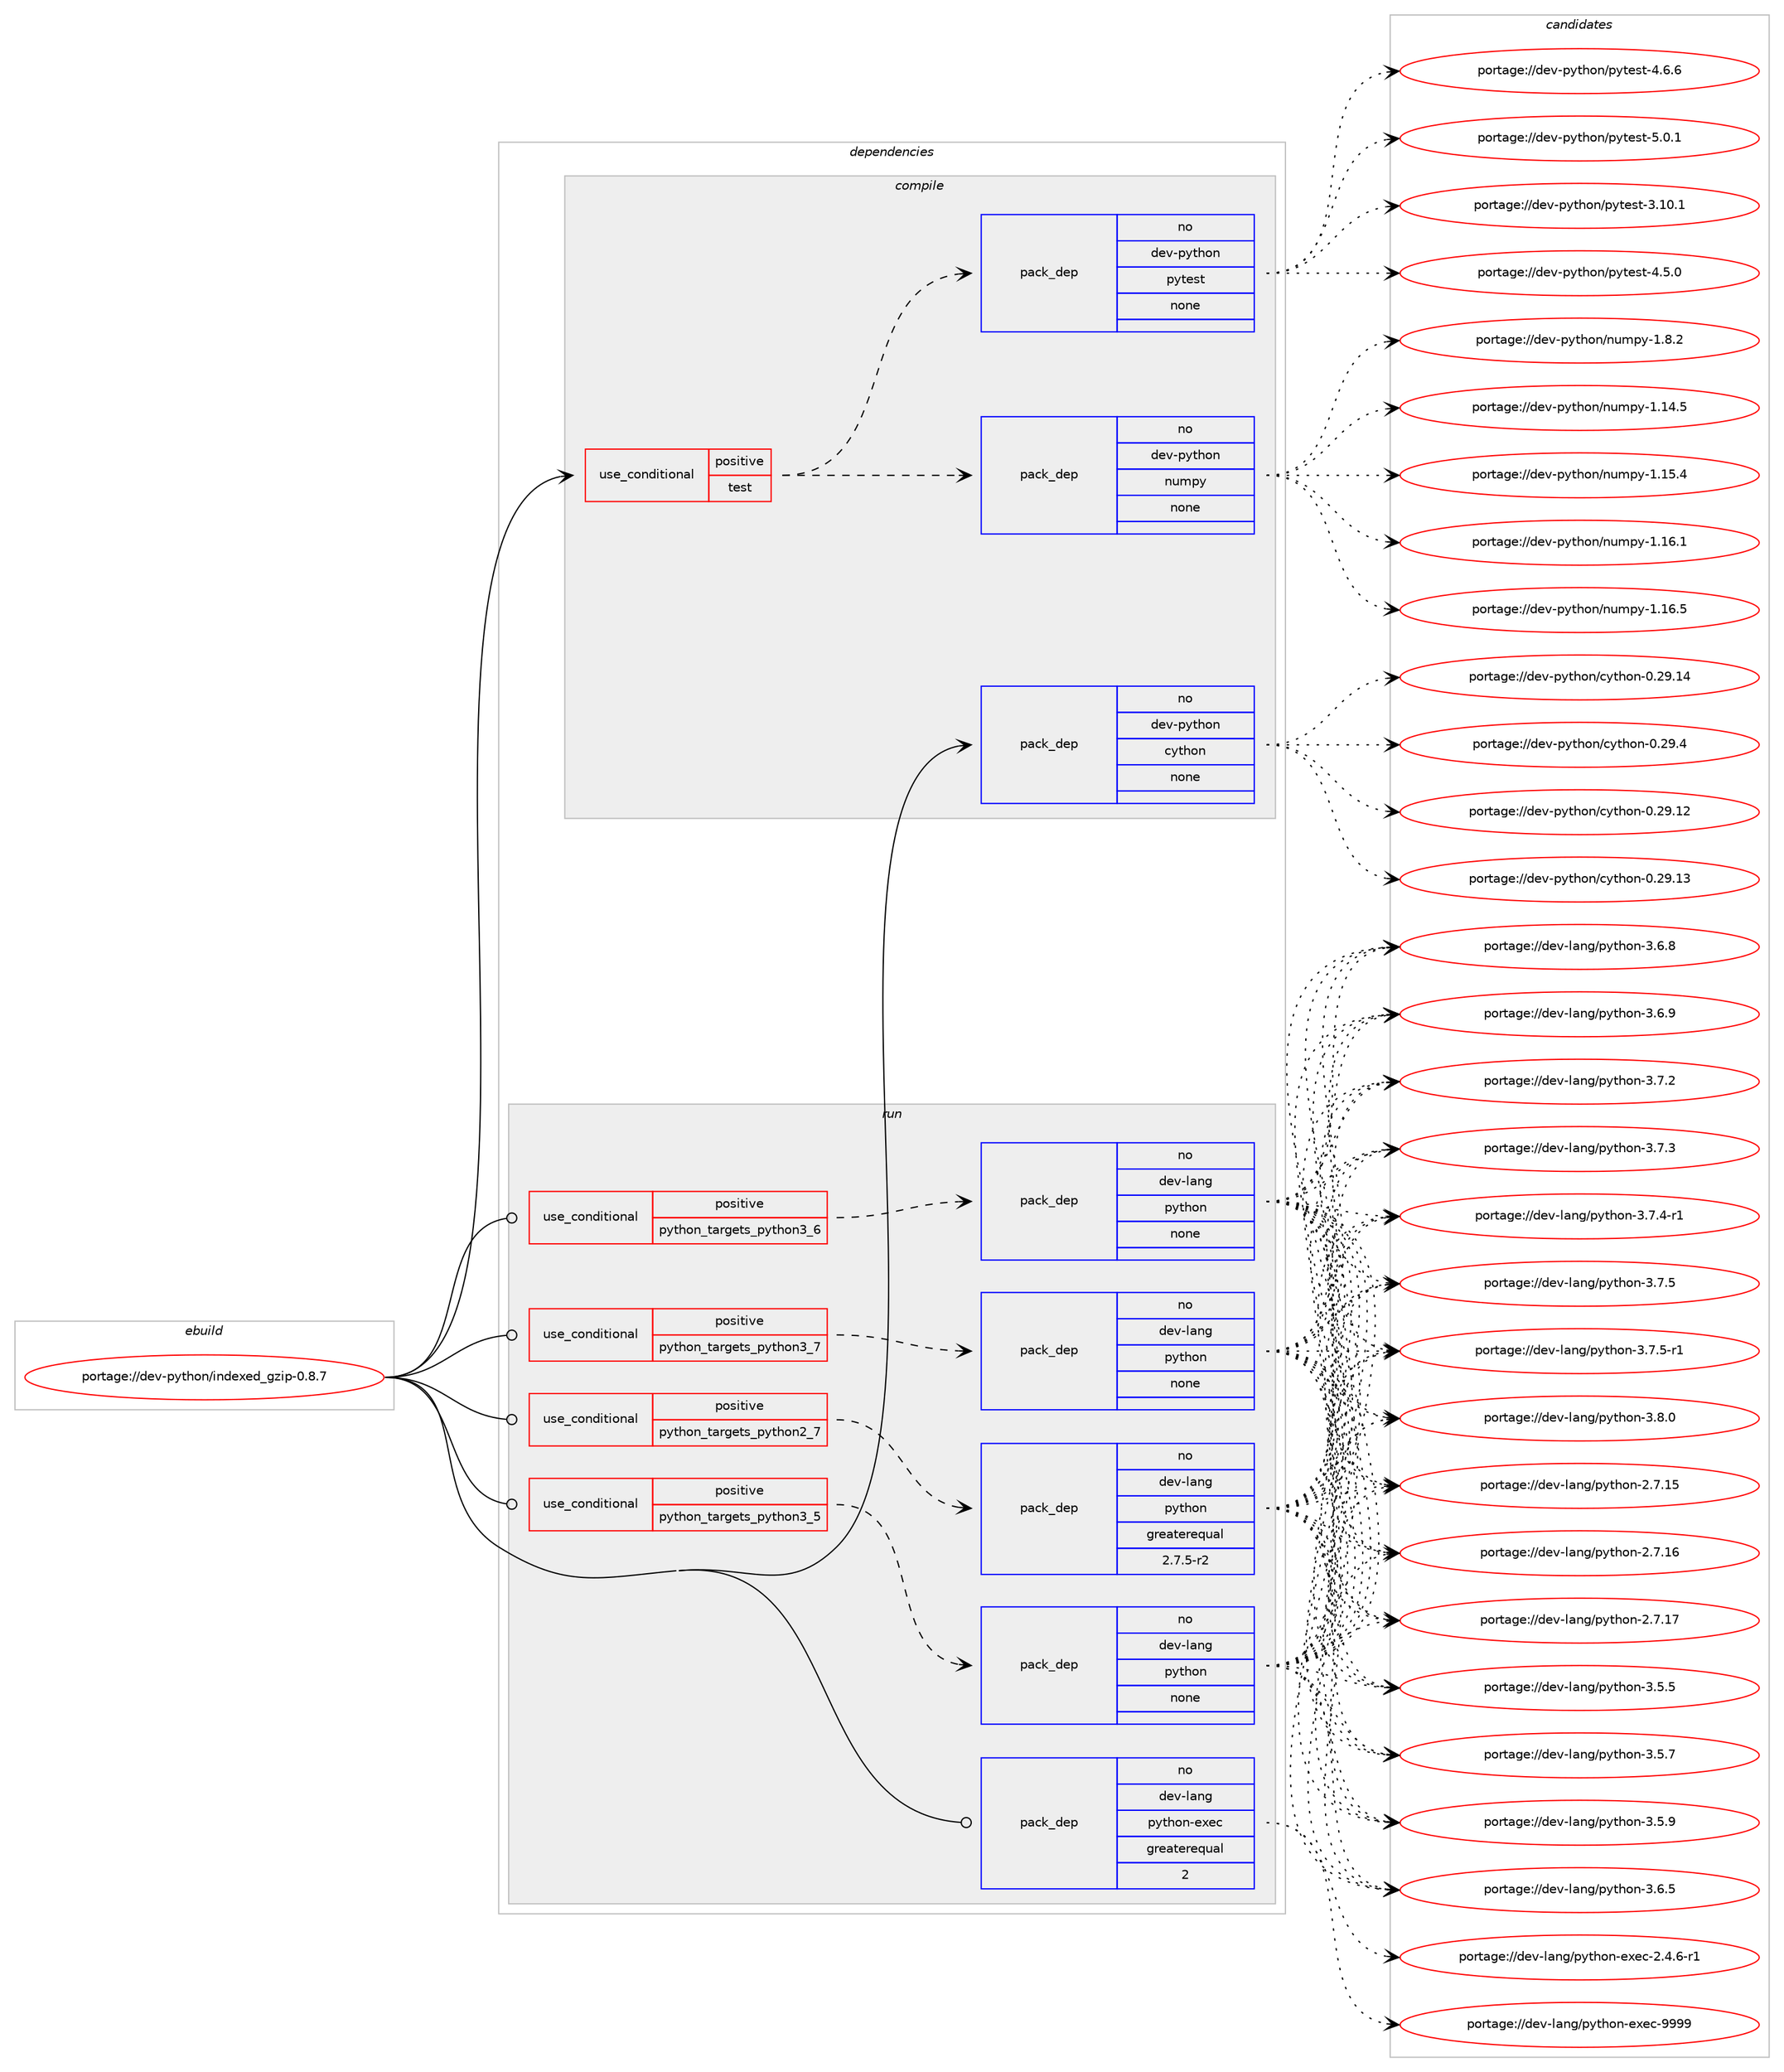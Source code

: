 digraph prolog {

# *************
# Graph options
# *************

newrank=true;
concentrate=true;
compound=true;
graph [rankdir=LR,fontname=Helvetica,fontsize=10,ranksep=1.5];#, ranksep=2.5, nodesep=0.2];
edge  [arrowhead=vee];
node  [fontname=Helvetica,fontsize=10];

# **********
# The ebuild
# **********

subgraph cluster_leftcol {
color=gray;
rank=same;
label=<<i>ebuild</i>>;
id [label="portage://dev-python/indexed_gzip-0.8.7", color=red, width=4, href="../dev-python/indexed_gzip-0.8.7.svg"];
}

# ****************
# The dependencies
# ****************

subgraph cluster_midcol {
color=gray;
label=<<i>dependencies</i>>;
subgraph cluster_compile {
fillcolor="#eeeeee";
style=filled;
label=<<i>compile</i>>;
subgraph cond30112 {
dependency144288 [label=<<TABLE BORDER="0" CELLBORDER="1" CELLSPACING="0" CELLPADDING="4"><TR><TD ROWSPAN="3" CELLPADDING="10">use_conditional</TD></TR><TR><TD>positive</TD></TR><TR><TD>test</TD></TR></TABLE>>, shape=none, color=red];
subgraph pack110856 {
dependency144289 [label=<<TABLE BORDER="0" CELLBORDER="1" CELLSPACING="0" CELLPADDING="4" WIDTH="220"><TR><TD ROWSPAN="6" CELLPADDING="30">pack_dep</TD></TR><TR><TD WIDTH="110">no</TD></TR><TR><TD>dev-python</TD></TR><TR><TD>numpy</TD></TR><TR><TD>none</TD></TR><TR><TD></TD></TR></TABLE>>, shape=none, color=blue];
}
dependency144288:e -> dependency144289:w [weight=20,style="dashed",arrowhead="vee"];
subgraph pack110857 {
dependency144290 [label=<<TABLE BORDER="0" CELLBORDER="1" CELLSPACING="0" CELLPADDING="4" WIDTH="220"><TR><TD ROWSPAN="6" CELLPADDING="30">pack_dep</TD></TR><TR><TD WIDTH="110">no</TD></TR><TR><TD>dev-python</TD></TR><TR><TD>pytest</TD></TR><TR><TD>none</TD></TR><TR><TD></TD></TR></TABLE>>, shape=none, color=blue];
}
dependency144288:e -> dependency144290:w [weight=20,style="dashed",arrowhead="vee"];
}
id:e -> dependency144288:w [weight=20,style="solid",arrowhead="vee"];
subgraph pack110858 {
dependency144291 [label=<<TABLE BORDER="0" CELLBORDER="1" CELLSPACING="0" CELLPADDING="4" WIDTH="220"><TR><TD ROWSPAN="6" CELLPADDING="30">pack_dep</TD></TR><TR><TD WIDTH="110">no</TD></TR><TR><TD>dev-python</TD></TR><TR><TD>cython</TD></TR><TR><TD>none</TD></TR><TR><TD></TD></TR></TABLE>>, shape=none, color=blue];
}
id:e -> dependency144291:w [weight=20,style="solid",arrowhead="vee"];
}
subgraph cluster_compileandrun {
fillcolor="#eeeeee";
style=filled;
label=<<i>compile and run</i>>;
}
subgraph cluster_run {
fillcolor="#eeeeee";
style=filled;
label=<<i>run</i>>;
subgraph cond30113 {
dependency144292 [label=<<TABLE BORDER="0" CELLBORDER="1" CELLSPACING="0" CELLPADDING="4"><TR><TD ROWSPAN="3" CELLPADDING="10">use_conditional</TD></TR><TR><TD>positive</TD></TR><TR><TD>python_targets_python2_7</TD></TR></TABLE>>, shape=none, color=red];
subgraph pack110859 {
dependency144293 [label=<<TABLE BORDER="0" CELLBORDER="1" CELLSPACING="0" CELLPADDING="4" WIDTH="220"><TR><TD ROWSPAN="6" CELLPADDING="30">pack_dep</TD></TR><TR><TD WIDTH="110">no</TD></TR><TR><TD>dev-lang</TD></TR><TR><TD>python</TD></TR><TR><TD>greaterequal</TD></TR><TR><TD>2.7.5-r2</TD></TR></TABLE>>, shape=none, color=blue];
}
dependency144292:e -> dependency144293:w [weight=20,style="dashed",arrowhead="vee"];
}
id:e -> dependency144292:w [weight=20,style="solid",arrowhead="odot"];
subgraph cond30114 {
dependency144294 [label=<<TABLE BORDER="0" CELLBORDER="1" CELLSPACING="0" CELLPADDING="4"><TR><TD ROWSPAN="3" CELLPADDING="10">use_conditional</TD></TR><TR><TD>positive</TD></TR><TR><TD>python_targets_python3_5</TD></TR></TABLE>>, shape=none, color=red];
subgraph pack110860 {
dependency144295 [label=<<TABLE BORDER="0" CELLBORDER="1" CELLSPACING="0" CELLPADDING="4" WIDTH="220"><TR><TD ROWSPAN="6" CELLPADDING="30">pack_dep</TD></TR><TR><TD WIDTH="110">no</TD></TR><TR><TD>dev-lang</TD></TR><TR><TD>python</TD></TR><TR><TD>none</TD></TR><TR><TD></TD></TR></TABLE>>, shape=none, color=blue];
}
dependency144294:e -> dependency144295:w [weight=20,style="dashed",arrowhead="vee"];
}
id:e -> dependency144294:w [weight=20,style="solid",arrowhead="odot"];
subgraph cond30115 {
dependency144296 [label=<<TABLE BORDER="0" CELLBORDER="1" CELLSPACING="0" CELLPADDING="4"><TR><TD ROWSPAN="3" CELLPADDING="10">use_conditional</TD></TR><TR><TD>positive</TD></TR><TR><TD>python_targets_python3_6</TD></TR></TABLE>>, shape=none, color=red];
subgraph pack110861 {
dependency144297 [label=<<TABLE BORDER="0" CELLBORDER="1" CELLSPACING="0" CELLPADDING="4" WIDTH="220"><TR><TD ROWSPAN="6" CELLPADDING="30">pack_dep</TD></TR><TR><TD WIDTH="110">no</TD></TR><TR><TD>dev-lang</TD></TR><TR><TD>python</TD></TR><TR><TD>none</TD></TR><TR><TD></TD></TR></TABLE>>, shape=none, color=blue];
}
dependency144296:e -> dependency144297:w [weight=20,style="dashed",arrowhead="vee"];
}
id:e -> dependency144296:w [weight=20,style="solid",arrowhead="odot"];
subgraph cond30116 {
dependency144298 [label=<<TABLE BORDER="0" CELLBORDER="1" CELLSPACING="0" CELLPADDING="4"><TR><TD ROWSPAN="3" CELLPADDING="10">use_conditional</TD></TR><TR><TD>positive</TD></TR><TR><TD>python_targets_python3_7</TD></TR></TABLE>>, shape=none, color=red];
subgraph pack110862 {
dependency144299 [label=<<TABLE BORDER="0" CELLBORDER="1" CELLSPACING="0" CELLPADDING="4" WIDTH="220"><TR><TD ROWSPAN="6" CELLPADDING="30">pack_dep</TD></TR><TR><TD WIDTH="110">no</TD></TR><TR><TD>dev-lang</TD></TR><TR><TD>python</TD></TR><TR><TD>none</TD></TR><TR><TD></TD></TR></TABLE>>, shape=none, color=blue];
}
dependency144298:e -> dependency144299:w [weight=20,style="dashed",arrowhead="vee"];
}
id:e -> dependency144298:w [weight=20,style="solid",arrowhead="odot"];
subgraph pack110863 {
dependency144300 [label=<<TABLE BORDER="0" CELLBORDER="1" CELLSPACING="0" CELLPADDING="4" WIDTH="220"><TR><TD ROWSPAN="6" CELLPADDING="30">pack_dep</TD></TR><TR><TD WIDTH="110">no</TD></TR><TR><TD>dev-lang</TD></TR><TR><TD>python-exec</TD></TR><TR><TD>greaterequal</TD></TR><TR><TD>2</TD></TR></TABLE>>, shape=none, color=blue];
}
id:e -> dependency144300:w [weight=20,style="solid",arrowhead="odot"];
}
}

# **************
# The candidates
# **************

subgraph cluster_choices {
rank=same;
color=gray;
label=<<i>candidates</i>>;

subgraph choice110856 {
color=black;
nodesep=1;
choiceportage100101118451121211161041111104711011710911212145494649524653 [label="portage://dev-python/numpy-1.14.5", color=red, width=4,href="../dev-python/numpy-1.14.5.svg"];
choiceportage100101118451121211161041111104711011710911212145494649534652 [label="portage://dev-python/numpy-1.15.4", color=red, width=4,href="../dev-python/numpy-1.15.4.svg"];
choiceportage100101118451121211161041111104711011710911212145494649544649 [label="portage://dev-python/numpy-1.16.1", color=red, width=4,href="../dev-python/numpy-1.16.1.svg"];
choiceportage100101118451121211161041111104711011710911212145494649544653 [label="portage://dev-python/numpy-1.16.5", color=red, width=4,href="../dev-python/numpy-1.16.5.svg"];
choiceportage1001011184511212111610411111047110117109112121454946564650 [label="portage://dev-python/numpy-1.8.2", color=red, width=4,href="../dev-python/numpy-1.8.2.svg"];
dependency144289:e -> choiceportage100101118451121211161041111104711011710911212145494649524653:w [style=dotted,weight="100"];
dependency144289:e -> choiceportage100101118451121211161041111104711011710911212145494649534652:w [style=dotted,weight="100"];
dependency144289:e -> choiceportage100101118451121211161041111104711011710911212145494649544649:w [style=dotted,weight="100"];
dependency144289:e -> choiceportage100101118451121211161041111104711011710911212145494649544653:w [style=dotted,weight="100"];
dependency144289:e -> choiceportage1001011184511212111610411111047110117109112121454946564650:w [style=dotted,weight="100"];
}
subgraph choice110857 {
color=black;
nodesep=1;
choiceportage100101118451121211161041111104711212111610111511645514649484649 [label="portage://dev-python/pytest-3.10.1", color=red, width=4,href="../dev-python/pytest-3.10.1.svg"];
choiceportage1001011184511212111610411111047112121116101115116455246534648 [label="portage://dev-python/pytest-4.5.0", color=red, width=4,href="../dev-python/pytest-4.5.0.svg"];
choiceportage1001011184511212111610411111047112121116101115116455246544654 [label="portage://dev-python/pytest-4.6.6", color=red, width=4,href="../dev-python/pytest-4.6.6.svg"];
choiceportage1001011184511212111610411111047112121116101115116455346484649 [label="portage://dev-python/pytest-5.0.1", color=red, width=4,href="../dev-python/pytest-5.0.1.svg"];
dependency144290:e -> choiceportage100101118451121211161041111104711212111610111511645514649484649:w [style=dotted,weight="100"];
dependency144290:e -> choiceportage1001011184511212111610411111047112121116101115116455246534648:w [style=dotted,weight="100"];
dependency144290:e -> choiceportage1001011184511212111610411111047112121116101115116455246544654:w [style=dotted,weight="100"];
dependency144290:e -> choiceportage1001011184511212111610411111047112121116101115116455346484649:w [style=dotted,weight="100"];
}
subgraph choice110858 {
color=black;
nodesep=1;
choiceportage1001011184511212111610411111047991211161041111104548465057464950 [label="portage://dev-python/cython-0.29.12", color=red, width=4,href="../dev-python/cython-0.29.12.svg"];
choiceportage1001011184511212111610411111047991211161041111104548465057464951 [label="portage://dev-python/cython-0.29.13", color=red, width=4,href="../dev-python/cython-0.29.13.svg"];
choiceportage1001011184511212111610411111047991211161041111104548465057464952 [label="portage://dev-python/cython-0.29.14", color=red, width=4,href="../dev-python/cython-0.29.14.svg"];
choiceportage10010111845112121116104111110479912111610411111045484650574652 [label="portage://dev-python/cython-0.29.4", color=red, width=4,href="../dev-python/cython-0.29.4.svg"];
dependency144291:e -> choiceportage1001011184511212111610411111047991211161041111104548465057464950:w [style=dotted,weight="100"];
dependency144291:e -> choiceportage1001011184511212111610411111047991211161041111104548465057464951:w [style=dotted,weight="100"];
dependency144291:e -> choiceportage1001011184511212111610411111047991211161041111104548465057464952:w [style=dotted,weight="100"];
dependency144291:e -> choiceportage10010111845112121116104111110479912111610411111045484650574652:w [style=dotted,weight="100"];
}
subgraph choice110859 {
color=black;
nodesep=1;
choiceportage10010111845108971101034711212111610411111045504655464953 [label="portage://dev-lang/python-2.7.15", color=red, width=4,href="../dev-lang/python-2.7.15.svg"];
choiceportage10010111845108971101034711212111610411111045504655464954 [label="portage://dev-lang/python-2.7.16", color=red, width=4,href="../dev-lang/python-2.7.16.svg"];
choiceportage10010111845108971101034711212111610411111045504655464955 [label="portage://dev-lang/python-2.7.17", color=red, width=4,href="../dev-lang/python-2.7.17.svg"];
choiceportage100101118451089711010347112121116104111110455146534653 [label="portage://dev-lang/python-3.5.5", color=red, width=4,href="../dev-lang/python-3.5.5.svg"];
choiceportage100101118451089711010347112121116104111110455146534655 [label="portage://dev-lang/python-3.5.7", color=red, width=4,href="../dev-lang/python-3.5.7.svg"];
choiceportage100101118451089711010347112121116104111110455146534657 [label="portage://dev-lang/python-3.5.9", color=red, width=4,href="../dev-lang/python-3.5.9.svg"];
choiceportage100101118451089711010347112121116104111110455146544653 [label="portage://dev-lang/python-3.6.5", color=red, width=4,href="../dev-lang/python-3.6.5.svg"];
choiceportage100101118451089711010347112121116104111110455146544656 [label="portage://dev-lang/python-3.6.8", color=red, width=4,href="../dev-lang/python-3.6.8.svg"];
choiceportage100101118451089711010347112121116104111110455146544657 [label="portage://dev-lang/python-3.6.9", color=red, width=4,href="../dev-lang/python-3.6.9.svg"];
choiceportage100101118451089711010347112121116104111110455146554650 [label="portage://dev-lang/python-3.7.2", color=red, width=4,href="../dev-lang/python-3.7.2.svg"];
choiceportage100101118451089711010347112121116104111110455146554651 [label="portage://dev-lang/python-3.7.3", color=red, width=4,href="../dev-lang/python-3.7.3.svg"];
choiceportage1001011184510897110103471121211161041111104551465546524511449 [label="portage://dev-lang/python-3.7.4-r1", color=red, width=4,href="../dev-lang/python-3.7.4-r1.svg"];
choiceportage100101118451089711010347112121116104111110455146554653 [label="portage://dev-lang/python-3.7.5", color=red, width=4,href="../dev-lang/python-3.7.5.svg"];
choiceportage1001011184510897110103471121211161041111104551465546534511449 [label="portage://dev-lang/python-3.7.5-r1", color=red, width=4,href="../dev-lang/python-3.7.5-r1.svg"];
choiceportage100101118451089711010347112121116104111110455146564648 [label="portage://dev-lang/python-3.8.0", color=red, width=4,href="../dev-lang/python-3.8.0.svg"];
dependency144293:e -> choiceportage10010111845108971101034711212111610411111045504655464953:w [style=dotted,weight="100"];
dependency144293:e -> choiceportage10010111845108971101034711212111610411111045504655464954:w [style=dotted,weight="100"];
dependency144293:e -> choiceportage10010111845108971101034711212111610411111045504655464955:w [style=dotted,weight="100"];
dependency144293:e -> choiceportage100101118451089711010347112121116104111110455146534653:w [style=dotted,weight="100"];
dependency144293:e -> choiceportage100101118451089711010347112121116104111110455146534655:w [style=dotted,weight="100"];
dependency144293:e -> choiceportage100101118451089711010347112121116104111110455146534657:w [style=dotted,weight="100"];
dependency144293:e -> choiceportage100101118451089711010347112121116104111110455146544653:w [style=dotted,weight="100"];
dependency144293:e -> choiceportage100101118451089711010347112121116104111110455146544656:w [style=dotted,weight="100"];
dependency144293:e -> choiceportage100101118451089711010347112121116104111110455146544657:w [style=dotted,weight="100"];
dependency144293:e -> choiceportage100101118451089711010347112121116104111110455146554650:w [style=dotted,weight="100"];
dependency144293:e -> choiceportage100101118451089711010347112121116104111110455146554651:w [style=dotted,weight="100"];
dependency144293:e -> choiceportage1001011184510897110103471121211161041111104551465546524511449:w [style=dotted,weight="100"];
dependency144293:e -> choiceportage100101118451089711010347112121116104111110455146554653:w [style=dotted,weight="100"];
dependency144293:e -> choiceportage1001011184510897110103471121211161041111104551465546534511449:w [style=dotted,weight="100"];
dependency144293:e -> choiceportage100101118451089711010347112121116104111110455146564648:w [style=dotted,weight="100"];
}
subgraph choice110860 {
color=black;
nodesep=1;
choiceportage10010111845108971101034711212111610411111045504655464953 [label="portage://dev-lang/python-2.7.15", color=red, width=4,href="../dev-lang/python-2.7.15.svg"];
choiceportage10010111845108971101034711212111610411111045504655464954 [label="portage://dev-lang/python-2.7.16", color=red, width=4,href="../dev-lang/python-2.7.16.svg"];
choiceportage10010111845108971101034711212111610411111045504655464955 [label="portage://dev-lang/python-2.7.17", color=red, width=4,href="../dev-lang/python-2.7.17.svg"];
choiceportage100101118451089711010347112121116104111110455146534653 [label="portage://dev-lang/python-3.5.5", color=red, width=4,href="../dev-lang/python-3.5.5.svg"];
choiceportage100101118451089711010347112121116104111110455146534655 [label="portage://dev-lang/python-3.5.7", color=red, width=4,href="../dev-lang/python-3.5.7.svg"];
choiceportage100101118451089711010347112121116104111110455146534657 [label="portage://dev-lang/python-3.5.9", color=red, width=4,href="../dev-lang/python-3.5.9.svg"];
choiceportage100101118451089711010347112121116104111110455146544653 [label="portage://dev-lang/python-3.6.5", color=red, width=4,href="../dev-lang/python-3.6.5.svg"];
choiceportage100101118451089711010347112121116104111110455146544656 [label="portage://dev-lang/python-3.6.8", color=red, width=4,href="../dev-lang/python-3.6.8.svg"];
choiceportage100101118451089711010347112121116104111110455146544657 [label="portage://dev-lang/python-3.6.9", color=red, width=4,href="../dev-lang/python-3.6.9.svg"];
choiceportage100101118451089711010347112121116104111110455146554650 [label="portage://dev-lang/python-3.7.2", color=red, width=4,href="../dev-lang/python-3.7.2.svg"];
choiceportage100101118451089711010347112121116104111110455146554651 [label="portage://dev-lang/python-3.7.3", color=red, width=4,href="../dev-lang/python-3.7.3.svg"];
choiceportage1001011184510897110103471121211161041111104551465546524511449 [label="portage://dev-lang/python-3.7.4-r1", color=red, width=4,href="../dev-lang/python-3.7.4-r1.svg"];
choiceportage100101118451089711010347112121116104111110455146554653 [label="portage://dev-lang/python-3.7.5", color=red, width=4,href="../dev-lang/python-3.7.5.svg"];
choiceportage1001011184510897110103471121211161041111104551465546534511449 [label="portage://dev-lang/python-3.7.5-r1", color=red, width=4,href="../dev-lang/python-3.7.5-r1.svg"];
choiceportage100101118451089711010347112121116104111110455146564648 [label="portage://dev-lang/python-3.8.0", color=red, width=4,href="../dev-lang/python-3.8.0.svg"];
dependency144295:e -> choiceportage10010111845108971101034711212111610411111045504655464953:w [style=dotted,weight="100"];
dependency144295:e -> choiceportage10010111845108971101034711212111610411111045504655464954:w [style=dotted,weight="100"];
dependency144295:e -> choiceportage10010111845108971101034711212111610411111045504655464955:w [style=dotted,weight="100"];
dependency144295:e -> choiceportage100101118451089711010347112121116104111110455146534653:w [style=dotted,weight="100"];
dependency144295:e -> choiceportage100101118451089711010347112121116104111110455146534655:w [style=dotted,weight="100"];
dependency144295:e -> choiceportage100101118451089711010347112121116104111110455146534657:w [style=dotted,weight="100"];
dependency144295:e -> choiceportage100101118451089711010347112121116104111110455146544653:w [style=dotted,weight="100"];
dependency144295:e -> choiceportage100101118451089711010347112121116104111110455146544656:w [style=dotted,weight="100"];
dependency144295:e -> choiceportage100101118451089711010347112121116104111110455146544657:w [style=dotted,weight="100"];
dependency144295:e -> choiceportage100101118451089711010347112121116104111110455146554650:w [style=dotted,weight="100"];
dependency144295:e -> choiceportage100101118451089711010347112121116104111110455146554651:w [style=dotted,weight="100"];
dependency144295:e -> choiceportage1001011184510897110103471121211161041111104551465546524511449:w [style=dotted,weight="100"];
dependency144295:e -> choiceportage100101118451089711010347112121116104111110455146554653:w [style=dotted,weight="100"];
dependency144295:e -> choiceportage1001011184510897110103471121211161041111104551465546534511449:w [style=dotted,weight="100"];
dependency144295:e -> choiceportage100101118451089711010347112121116104111110455146564648:w [style=dotted,weight="100"];
}
subgraph choice110861 {
color=black;
nodesep=1;
choiceportage10010111845108971101034711212111610411111045504655464953 [label="portage://dev-lang/python-2.7.15", color=red, width=4,href="../dev-lang/python-2.7.15.svg"];
choiceportage10010111845108971101034711212111610411111045504655464954 [label="portage://dev-lang/python-2.7.16", color=red, width=4,href="../dev-lang/python-2.7.16.svg"];
choiceportage10010111845108971101034711212111610411111045504655464955 [label="portage://dev-lang/python-2.7.17", color=red, width=4,href="../dev-lang/python-2.7.17.svg"];
choiceportage100101118451089711010347112121116104111110455146534653 [label="portage://dev-lang/python-3.5.5", color=red, width=4,href="../dev-lang/python-3.5.5.svg"];
choiceportage100101118451089711010347112121116104111110455146534655 [label="portage://dev-lang/python-3.5.7", color=red, width=4,href="../dev-lang/python-3.5.7.svg"];
choiceportage100101118451089711010347112121116104111110455146534657 [label="portage://dev-lang/python-3.5.9", color=red, width=4,href="../dev-lang/python-3.5.9.svg"];
choiceportage100101118451089711010347112121116104111110455146544653 [label="portage://dev-lang/python-3.6.5", color=red, width=4,href="../dev-lang/python-3.6.5.svg"];
choiceportage100101118451089711010347112121116104111110455146544656 [label="portage://dev-lang/python-3.6.8", color=red, width=4,href="../dev-lang/python-3.6.8.svg"];
choiceportage100101118451089711010347112121116104111110455146544657 [label="portage://dev-lang/python-3.6.9", color=red, width=4,href="../dev-lang/python-3.6.9.svg"];
choiceportage100101118451089711010347112121116104111110455146554650 [label="portage://dev-lang/python-3.7.2", color=red, width=4,href="../dev-lang/python-3.7.2.svg"];
choiceportage100101118451089711010347112121116104111110455146554651 [label="portage://dev-lang/python-3.7.3", color=red, width=4,href="../dev-lang/python-3.7.3.svg"];
choiceportage1001011184510897110103471121211161041111104551465546524511449 [label="portage://dev-lang/python-3.7.4-r1", color=red, width=4,href="../dev-lang/python-3.7.4-r1.svg"];
choiceportage100101118451089711010347112121116104111110455146554653 [label="portage://dev-lang/python-3.7.5", color=red, width=4,href="../dev-lang/python-3.7.5.svg"];
choiceportage1001011184510897110103471121211161041111104551465546534511449 [label="portage://dev-lang/python-3.7.5-r1", color=red, width=4,href="../dev-lang/python-3.7.5-r1.svg"];
choiceportage100101118451089711010347112121116104111110455146564648 [label="portage://dev-lang/python-3.8.0", color=red, width=4,href="../dev-lang/python-3.8.0.svg"];
dependency144297:e -> choiceportage10010111845108971101034711212111610411111045504655464953:w [style=dotted,weight="100"];
dependency144297:e -> choiceportage10010111845108971101034711212111610411111045504655464954:w [style=dotted,weight="100"];
dependency144297:e -> choiceportage10010111845108971101034711212111610411111045504655464955:w [style=dotted,weight="100"];
dependency144297:e -> choiceportage100101118451089711010347112121116104111110455146534653:w [style=dotted,weight="100"];
dependency144297:e -> choiceportage100101118451089711010347112121116104111110455146534655:w [style=dotted,weight="100"];
dependency144297:e -> choiceportage100101118451089711010347112121116104111110455146534657:w [style=dotted,weight="100"];
dependency144297:e -> choiceportage100101118451089711010347112121116104111110455146544653:w [style=dotted,weight="100"];
dependency144297:e -> choiceportage100101118451089711010347112121116104111110455146544656:w [style=dotted,weight="100"];
dependency144297:e -> choiceportage100101118451089711010347112121116104111110455146544657:w [style=dotted,weight="100"];
dependency144297:e -> choiceportage100101118451089711010347112121116104111110455146554650:w [style=dotted,weight="100"];
dependency144297:e -> choiceportage100101118451089711010347112121116104111110455146554651:w [style=dotted,weight="100"];
dependency144297:e -> choiceportage1001011184510897110103471121211161041111104551465546524511449:w [style=dotted,weight="100"];
dependency144297:e -> choiceportage100101118451089711010347112121116104111110455146554653:w [style=dotted,weight="100"];
dependency144297:e -> choiceportage1001011184510897110103471121211161041111104551465546534511449:w [style=dotted,weight="100"];
dependency144297:e -> choiceportage100101118451089711010347112121116104111110455146564648:w [style=dotted,weight="100"];
}
subgraph choice110862 {
color=black;
nodesep=1;
choiceportage10010111845108971101034711212111610411111045504655464953 [label="portage://dev-lang/python-2.7.15", color=red, width=4,href="../dev-lang/python-2.7.15.svg"];
choiceportage10010111845108971101034711212111610411111045504655464954 [label="portage://dev-lang/python-2.7.16", color=red, width=4,href="../dev-lang/python-2.7.16.svg"];
choiceportage10010111845108971101034711212111610411111045504655464955 [label="portage://dev-lang/python-2.7.17", color=red, width=4,href="../dev-lang/python-2.7.17.svg"];
choiceportage100101118451089711010347112121116104111110455146534653 [label="portage://dev-lang/python-3.5.5", color=red, width=4,href="../dev-lang/python-3.5.5.svg"];
choiceportage100101118451089711010347112121116104111110455146534655 [label="portage://dev-lang/python-3.5.7", color=red, width=4,href="../dev-lang/python-3.5.7.svg"];
choiceportage100101118451089711010347112121116104111110455146534657 [label="portage://dev-lang/python-3.5.9", color=red, width=4,href="../dev-lang/python-3.5.9.svg"];
choiceportage100101118451089711010347112121116104111110455146544653 [label="portage://dev-lang/python-3.6.5", color=red, width=4,href="../dev-lang/python-3.6.5.svg"];
choiceportage100101118451089711010347112121116104111110455146544656 [label="portage://dev-lang/python-3.6.8", color=red, width=4,href="../dev-lang/python-3.6.8.svg"];
choiceportage100101118451089711010347112121116104111110455146544657 [label="portage://dev-lang/python-3.6.9", color=red, width=4,href="../dev-lang/python-3.6.9.svg"];
choiceportage100101118451089711010347112121116104111110455146554650 [label="portage://dev-lang/python-3.7.2", color=red, width=4,href="../dev-lang/python-3.7.2.svg"];
choiceportage100101118451089711010347112121116104111110455146554651 [label="portage://dev-lang/python-3.7.3", color=red, width=4,href="../dev-lang/python-3.7.3.svg"];
choiceportage1001011184510897110103471121211161041111104551465546524511449 [label="portage://dev-lang/python-3.7.4-r1", color=red, width=4,href="../dev-lang/python-3.7.4-r1.svg"];
choiceportage100101118451089711010347112121116104111110455146554653 [label="portage://dev-lang/python-3.7.5", color=red, width=4,href="../dev-lang/python-3.7.5.svg"];
choiceportage1001011184510897110103471121211161041111104551465546534511449 [label="portage://dev-lang/python-3.7.5-r1", color=red, width=4,href="../dev-lang/python-3.7.5-r1.svg"];
choiceportage100101118451089711010347112121116104111110455146564648 [label="portage://dev-lang/python-3.8.0", color=red, width=4,href="../dev-lang/python-3.8.0.svg"];
dependency144299:e -> choiceportage10010111845108971101034711212111610411111045504655464953:w [style=dotted,weight="100"];
dependency144299:e -> choiceportage10010111845108971101034711212111610411111045504655464954:w [style=dotted,weight="100"];
dependency144299:e -> choiceportage10010111845108971101034711212111610411111045504655464955:w [style=dotted,weight="100"];
dependency144299:e -> choiceportage100101118451089711010347112121116104111110455146534653:w [style=dotted,weight="100"];
dependency144299:e -> choiceportage100101118451089711010347112121116104111110455146534655:w [style=dotted,weight="100"];
dependency144299:e -> choiceportage100101118451089711010347112121116104111110455146534657:w [style=dotted,weight="100"];
dependency144299:e -> choiceportage100101118451089711010347112121116104111110455146544653:w [style=dotted,weight="100"];
dependency144299:e -> choiceportage100101118451089711010347112121116104111110455146544656:w [style=dotted,weight="100"];
dependency144299:e -> choiceportage100101118451089711010347112121116104111110455146544657:w [style=dotted,weight="100"];
dependency144299:e -> choiceportage100101118451089711010347112121116104111110455146554650:w [style=dotted,weight="100"];
dependency144299:e -> choiceportage100101118451089711010347112121116104111110455146554651:w [style=dotted,weight="100"];
dependency144299:e -> choiceportage1001011184510897110103471121211161041111104551465546524511449:w [style=dotted,weight="100"];
dependency144299:e -> choiceportage100101118451089711010347112121116104111110455146554653:w [style=dotted,weight="100"];
dependency144299:e -> choiceportage1001011184510897110103471121211161041111104551465546534511449:w [style=dotted,weight="100"];
dependency144299:e -> choiceportage100101118451089711010347112121116104111110455146564648:w [style=dotted,weight="100"];
}
subgraph choice110863 {
color=black;
nodesep=1;
choiceportage10010111845108971101034711212111610411111045101120101994550465246544511449 [label="portage://dev-lang/python-exec-2.4.6-r1", color=red, width=4,href="../dev-lang/python-exec-2.4.6-r1.svg"];
choiceportage10010111845108971101034711212111610411111045101120101994557575757 [label="portage://dev-lang/python-exec-9999", color=red, width=4,href="../dev-lang/python-exec-9999.svg"];
dependency144300:e -> choiceportage10010111845108971101034711212111610411111045101120101994550465246544511449:w [style=dotted,weight="100"];
dependency144300:e -> choiceportage10010111845108971101034711212111610411111045101120101994557575757:w [style=dotted,weight="100"];
}
}

}
